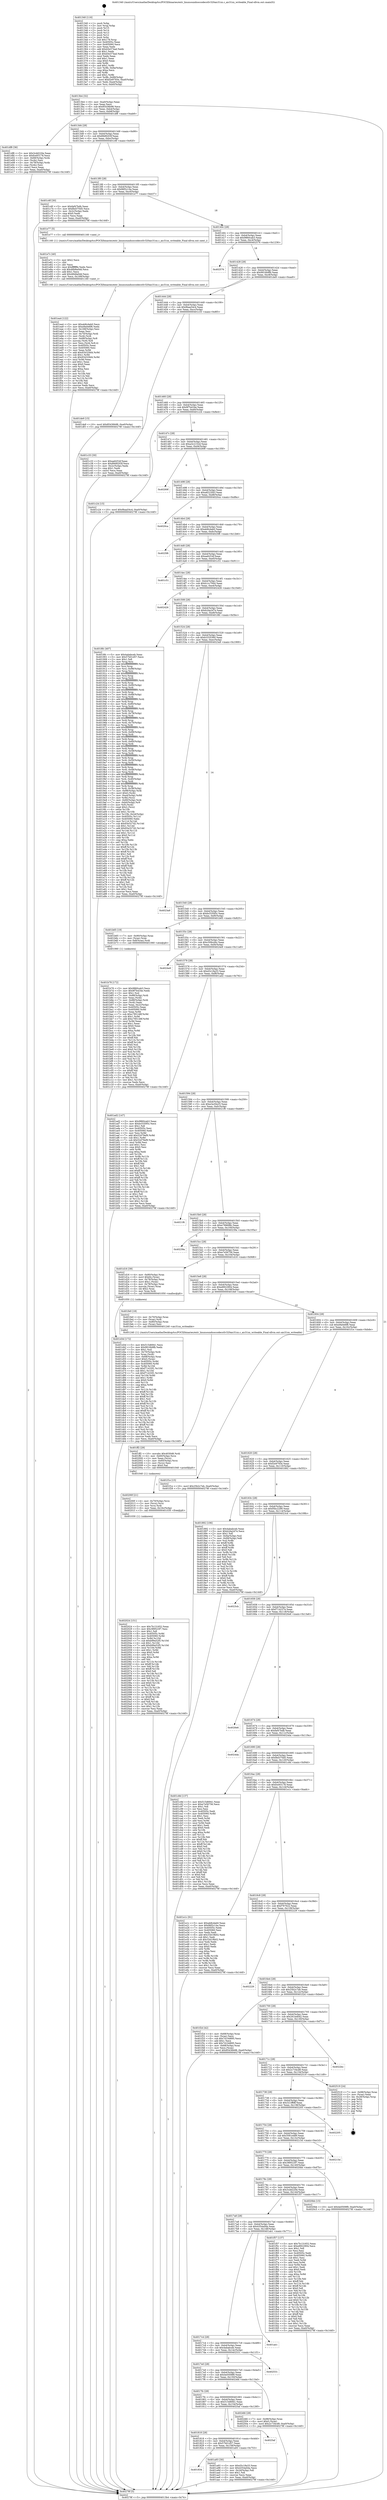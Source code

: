 digraph "0x401340" {
  label = "0x401340 (/mnt/c/Users/mathe/Desktop/tcc/POCII/binaries/extr_linuxsoundsoccodecstlv320aic31xx.c_aic31xx_writeable_Final-ollvm.out::main(0))"
  labelloc = "t"
  node[shape=record]

  Entry [label="",width=0.3,height=0.3,shape=circle,fillcolor=black,style=filled]
  "0x4013b4" [label="{
     0x4013b4 [32]\l
     | [instrs]\l
     &nbsp;&nbsp;0x4013b4 \<+6\>: mov -0xa0(%rbp),%eax\l
     &nbsp;&nbsp;0x4013ba \<+2\>: mov %eax,%ecx\l
     &nbsp;&nbsp;0x4013bc \<+6\>: sub $0x85436b98,%ecx\l
     &nbsp;&nbsp;0x4013c2 \<+6\>: mov %eax,-0xb4(%rbp)\l
     &nbsp;&nbsp;0x4013c8 \<+6\>: mov %ecx,-0xb8(%rbp)\l
     &nbsp;&nbsp;0x4013ce \<+6\>: je 0000000000401df8 \<main+0xab8\>\l
  }"]
  "0x401df8" [label="{
     0x401df8 [36]\l
     | [instrs]\l
     &nbsp;&nbsp;0x401df8 \<+5\>: mov $0x3cdd220e,%eax\l
     &nbsp;&nbsp;0x401dfd \<+5\>: mov $0xfce93178,%ecx\l
     &nbsp;&nbsp;0x401e02 \<+4\>: mov -0x68(%rbp),%rdx\l
     &nbsp;&nbsp;0x401e06 \<+2\>: mov (%rdx),%esi\l
     &nbsp;&nbsp;0x401e08 \<+4\>: mov -0x78(%rbp),%rdx\l
     &nbsp;&nbsp;0x401e0c \<+2\>: cmp (%rdx),%esi\l
     &nbsp;&nbsp;0x401e0e \<+3\>: cmovl %ecx,%eax\l
     &nbsp;&nbsp;0x401e11 \<+6\>: mov %eax,-0xa0(%rbp)\l
     &nbsp;&nbsp;0x401e17 \<+5\>: jmp 000000000040278f \<main+0x144f\>\l
  }"]
  "0x4013d4" [label="{
     0x4013d4 [28]\l
     | [instrs]\l
     &nbsp;&nbsp;0x4013d4 \<+5\>: jmp 00000000004013d9 \<main+0x99\>\l
     &nbsp;&nbsp;0x4013d9 \<+6\>: mov -0xb4(%rbp),%eax\l
     &nbsp;&nbsp;0x4013df \<+5\>: sub $0x89d9203f,%eax\l
     &nbsp;&nbsp;0x4013e4 \<+6\>: mov %eax,-0xbc(%rbp)\l
     &nbsp;&nbsp;0x4013ea \<+6\>: je 0000000000401c6f \<main+0x92f\>\l
  }"]
  Exit [label="",width=0.3,height=0.3,shape=circle,fillcolor=black,style=filled,peripheries=2]
  "0x401c6f" [label="{
     0x401c6f [30]\l
     | [instrs]\l
     &nbsp;&nbsp;0x401c6f \<+5\>: mov $0xfaf47bdb,%eax\l
     &nbsp;&nbsp;0x401c74 \<+5\>: mov $0xfbd370d5,%ecx\l
     &nbsp;&nbsp;0x401c79 \<+3\>: mov -0x2c(%rbp),%edx\l
     &nbsp;&nbsp;0x401c7c \<+3\>: cmp $0x0,%edx\l
     &nbsp;&nbsp;0x401c7f \<+3\>: cmove %ecx,%eax\l
     &nbsp;&nbsp;0x401c82 \<+6\>: mov %eax,-0xa0(%rbp)\l
     &nbsp;&nbsp;0x401c88 \<+5\>: jmp 000000000040278f \<main+0x144f\>\l
  }"]
  "0x4013f0" [label="{
     0x4013f0 [28]\l
     | [instrs]\l
     &nbsp;&nbsp;0x4013f0 \<+5\>: jmp 00000000004013f5 \<main+0xb5\>\l
     &nbsp;&nbsp;0x4013f5 \<+6\>: mov -0xb4(%rbp),%eax\l
     &nbsp;&nbsp;0x4013fb \<+5\>: sub $0x96f2c14a,%eax\l
     &nbsp;&nbsp;0x401400 \<+6\>: mov %eax,-0xc0(%rbp)\l
     &nbsp;&nbsp;0x401406 \<+6\>: je 0000000000401e77 \<main+0xb37\>\l
  }"]
  "0x402024" [label="{
     0x402024 [151]\l
     | [instrs]\l
     &nbsp;&nbsp;0x402024 \<+5\>: mov $0x7b131652,%eax\l
     &nbsp;&nbsp;0x402029 \<+5\>: mov $0x389523f7,%esi\l
     &nbsp;&nbsp;0x40202e \<+2\>: mov $0x1,%dl\l
     &nbsp;&nbsp;0x402030 \<+8\>: mov 0x40505c,%r8d\l
     &nbsp;&nbsp;0x402038 \<+8\>: mov 0x405060,%r9d\l
     &nbsp;&nbsp;0x402040 \<+3\>: mov %r8d,%r10d\l
     &nbsp;&nbsp;0x402043 \<+7\>: sub $0xb99a52f5,%r10d\l
     &nbsp;&nbsp;0x40204a \<+4\>: sub $0x1,%r10d\l
     &nbsp;&nbsp;0x40204e \<+7\>: add $0xb99a52f5,%r10d\l
     &nbsp;&nbsp;0x402055 \<+4\>: imul %r10d,%r8d\l
     &nbsp;&nbsp;0x402059 \<+4\>: and $0x1,%r8d\l
     &nbsp;&nbsp;0x40205d \<+4\>: cmp $0x0,%r8d\l
     &nbsp;&nbsp;0x402061 \<+4\>: sete %r11b\l
     &nbsp;&nbsp;0x402065 \<+4\>: cmp $0xa,%r9d\l
     &nbsp;&nbsp;0x402069 \<+3\>: setl %bl\l
     &nbsp;&nbsp;0x40206c \<+3\>: mov %r11b,%r14b\l
     &nbsp;&nbsp;0x40206f \<+4\>: xor $0xff,%r14b\l
     &nbsp;&nbsp;0x402073 \<+3\>: mov %bl,%r15b\l
     &nbsp;&nbsp;0x402076 \<+4\>: xor $0xff,%r15b\l
     &nbsp;&nbsp;0x40207a \<+3\>: xor $0x0,%dl\l
     &nbsp;&nbsp;0x40207d \<+3\>: mov %r14b,%r12b\l
     &nbsp;&nbsp;0x402080 \<+4\>: and $0x0,%r12b\l
     &nbsp;&nbsp;0x402084 \<+3\>: and %dl,%r11b\l
     &nbsp;&nbsp;0x402087 \<+3\>: mov %r15b,%r13b\l
     &nbsp;&nbsp;0x40208a \<+4\>: and $0x0,%r13b\l
     &nbsp;&nbsp;0x40208e \<+2\>: and %dl,%bl\l
     &nbsp;&nbsp;0x402090 \<+3\>: or %r11b,%r12b\l
     &nbsp;&nbsp;0x402093 \<+3\>: or %bl,%r13b\l
     &nbsp;&nbsp;0x402096 \<+3\>: xor %r13b,%r12b\l
     &nbsp;&nbsp;0x402099 \<+3\>: or %r15b,%r14b\l
     &nbsp;&nbsp;0x40209c \<+4\>: xor $0xff,%r14b\l
     &nbsp;&nbsp;0x4020a0 \<+3\>: or $0x0,%dl\l
     &nbsp;&nbsp;0x4020a3 \<+3\>: and %dl,%r14b\l
     &nbsp;&nbsp;0x4020a6 \<+3\>: or %r14b,%r12b\l
     &nbsp;&nbsp;0x4020a9 \<+4\>: test $0x1,%r12b\l
     &nbsp;&nbsp;0x4020ad \<+3\>: cmovne %esi,%eax\l
     &nbsp;&nbsp;0x4020b0 \<+6\>: mov %eax,-0xa0(%rbp)\l
     &nbsp;&nbsp;0x4020b6 \<+5\>: jmp 000000000040278f \<main+0x144f\>\l
  }"]
  "0x401e77" [label="{
     0x401e77 [5]\l
     | [instrs]\l
     &nbsp;&nbsp;0x401e77 \<+5\>: call 0000000000401160 \<next_i\>\l
     | [calls]\l
     &nbsp;&nbsp;0x401160 \{1\} (/mnt/c/Users/mathe/Desktop/tcc/POCII/binaries/extr_linuxsoundsoccodecstlv320aic31xx.c_aic31xx_writeable_Final-ollvm.out::next_i)\l
  }"]
  "0x40140c" [label="{
     0x40140c [28]\l
     | [instrs]\l
     &nbsp;&nbsp;0x40140c \<+5\>: jmp 0000000000401411 \<main+0xd1\>\l
     &nbsp;&nbsp;0x401411 \<+6\>: mov -0xb4(%rbp),%eax\l
     &nbsp;&nbsp;0x401417 \<+5\>: sub $0x9860cab3,%eax\l
     &nbsp;&nbsp;0x40141c \<+6\>: mov %eax,-0xc4(%rbp)\l
     &nbsp;&nbsp;0x401422 \<+6\>: je 0000000000402576 \<main+0x1236\>\l
  }"]
  "0x40200f" [label="{
     0x40200f [21]\l
     | [instrs]\l
     &nbsp;&nbsp;0x40200f \<+4\>: mov -0x70(%rbp),%rcx\l
     &nbsp;&nbsp;0x402013 \<+3\>: mov (%rcx),%rcx\l
     &nbsp;&nbsp;0x402016 \<+3\>: mov %rcx,%rdi\l
     &nbsp;&nbsp;0x402019 \<+6\>: mov %eax,-0x16c(%rbp)\l
     &nbsp;&nbsp;0x40201f \<+5\>: call 0000000000401030 \<free@plt\>\l
     | [calls]\l
     &nbsp;&nbsp;0x401030 \{1\} (unknown)\l
  }"]
  "0x402576" [label="{
     0x402576\l
  }", style=dashed]
  "0x401428" [label="{
     0x401428 [28]\l
     | [instrs]\l
     &nbsp;&nbsp;0x401428 \<+5\>: jmp 000000000040142d \<main+0xed\>\l
     &nbsp;&nbsp;0x40142d \<+6\>: mov -0xb4(%rbp),%eax\l
     &nbsp;&nbsp;0x401433 \<+5\>: sub $0x9916b9fb,%eax\l
     &nbsp;&nbsp;0x401438 \<+6\>: mov %eax,-0xc8(%rbp)\l
     &nbsp;&nbsp;0x40143e \<+6\>: je 0000000000401de9 \<main+0xaa9\>\l
  }"]
  "0x401ff2" [label="{
     0x401ff2 [29]\l
     | [instrs]\l
     &nbsp;&nbsp;0x401ff2 \<+10\>: movabs $0x4030d6,%rdi\l
     &nbsp;&nbsp;0x401ffc \<+4\>: mov -0x60(%rbp),%rcx\l
     &nbsp;&nbsp;0x402000 \<+2\>: mov %eax,(%rcx)\l
     &nbsp;&nbsp;0x402002 \<+4\>: mov -0x60(%rbp),%rcx\l
     &nbsp;&nbsp;0x402006 \<+2\>: mov (%rcx),%esi\l
     &nbsp;&nbsp;0x402008 \<+2\>: mov $0x0,%al\l
     &nbsp;&nbsp;0x40200a \<+5\>: call 0000000000401040 \<printf@plt\>\l
     | [calls]\l
     &nbsp;&nbsp;0x401040 \{1\} (unknown)\l
  }"]
  "0x401de9" [label="{
     0x401de9 [15]\l
     | [instrs]\l
     &nbsp;&nbsp;0x401de9 \<+10\>: movl $0x85436b98,-0xa0(%rbp)\l
     &nbsp;&nbsp;0x401df3 \<+5\>: jmp 000000000040278f \<main+0x144f\>\l
  }"]
  "0x401444" [label="{
     0x401444 [28]\l
     | [instrs]\l
     &nbsp;&nbsp;0x401444 \<+5\>: jmp 0000000000401449 \<main+0x109\>\l
     &nbsp;&nbsp;0x401449 \<+6\>: mov -0xb4(%rbp),%eax\l
     &nbsp;&nbsp;0x40144f \<+5\>: sub $0x9baa54c4,%eax\l
     &nbsp;&nbsp;0x401454 \<+6\>: mov %eax,-0xcc(%rbp)\l
     &nbsp;&nbsp;0x40145a \<+6\>: je 0000000000401c33 \<main+0x8f3\>\l
  }"]
  "0x401ea4" [label="{
     0x401ea4 [122]\l
     | [instrs]\l
     &nbsp;&nbsp;0x401ea4 \<+5\>: mov $0xab8cdab0,%ecx\l
     &nbsp;&nbsp;0x401ea9 \<+5\>: mov $0xe9a0e6f6,%edx\l
     &nbsp;&nbsp;0x401eae \<+6\>: mov -0x168(%rbp),%esi\l
     &nbsp;&nbsp;0x401eb4 \<+3\>: imul %eax,%esi\l
     &nbsp;&nbsp;0x401eb7 \<+4\>: mov -0x70(%rbp),%rdi\l
     &nbsp;&nbsp;0x401ebb \<+3\>: mov (%rdi),%rdi\l
     &nbsp;&nbsp;0x401ebe \<+4\>: mov -0x68(%rbp),%r8\l
     &nbsp;&nbsp;0x401ec2 \<+3\>: movslq (%r8),%r8\l
     &nbsp;&nbsp;0x401ec5 \<+4\>: mov %esi,(%rdi,%r8,4)\l
     &nbsp;&nbsp;0x401ec9 \<+7\>: mov 0x40505c,%eax\l
     &nbsp;&nbsp;0x401ed0 \<+7\>: mov 0x405060,%esi\l
     &nbsp;&nbsp;0x401ed7 \<+3\>: mov %eax,%r9d\l
     &nbsp;&nbsp;0x401eda \<+7\>: add $0x934329d4,%r9d\l
     &nbsp;&nbsp;0x401ee1 \<+4\>: sub $0x1,%r9d\l
     &nbsp;&nbsp;0x401ee5 \<+7\>: sub $0x934329d4,%r9d\l
     &nbsp;&nbsp;0x401eec \<+4\>: imul %r9d,%eax\l
     &nbsp;&nbsp;0x401ef0 \<+3\>: and $0x1,%eax\l
     &nbsp;&nbsp;0x401ef3 \<+3\>: cmp $0x0,%eax\l
     &nbsp;&nbsp;0x401ef6 \<+4\>: sete %r10b\l
     &nbsp;&nbsp;0x401efa \<+3\>: cmp $0xa,%esi\l
     &nbsp;&nbsp;0x401efd \<+4\>: setl %r11b\l
     &nbsp;&nbsp;0x401f01 \<+3\>: mov %r10b,%bl\l
     &nbsp;&nbsp;0x401f04 \<+3\>: and %r11b,%bl\l
     &nbsp;&nbsp;0x401f07 \<+3\>: xor %r11b,%r10b\l
     &nbsp;&nbsp;0x401f0a \<+3\>: or %r10b,%bl\l
     &nbsp;&nbsp;0x401f0d \<+3\>: test $0x1,%bl\l
     &nbsp;&nbsp;0x401f10 \<+3\>: cmovne %edx,%ecx\l
     &nbsp;&nbsp;0x401f13 \<+6\>: mov %ecx,-0xa0(%rbp)\l
     &nbsp;&nbsp;0x401f19 \<+5\>: jmp 000000000040278f \<main+0x144f\>\l
  }"]
  "0x401c33" [label="{
     0x401c33 [30]\l
     | [instrs]\l
     &nbsp;&nbsp;0x401c33 \<+5\>: mov $0xaefcf1bf,%eax\l
     &nbsp;&nbsp;0x401c38 \<+5\>: mov $0x89d9203f,%ecx\l
     &nbsp;&nbsp;0x401c3d \<+3\>: mov -0x2c(%rbp),%edx\l
     &nbsp;&nbsp;0x401c40 \<+3\>: cmp $0x1,%edx\l
     &nbsp;&nbsp;0x401c43 \<+3\>: cmovl %ecx,%eax\l
     &nbsp;&nbsp;0x401c46 \<+6\>: mov %eax,-0xa0(%rbp)\l
     &nbsp;&nbsp;0x401c4c \<+5\>: jmp 000000000040278f \<main+0x144f\>\l
  }"]
  "0x401460" [label="{
     0x401460 [28]\l
     | [instrs]\l
     &nbsp;&nbsp;0x401460 \<+5\>: jmp 0000000000401465 \<main+0x125\>\l
     &nbsp;&nbsp;0x401465 \<+6\>: mov -0xb4(%rbp),%eax\l
     &nbsp;&nbsp;0x40146b \<+5\>: sub $0x9f7b434e,%eax\l
     &nbsp;&nbsp;0x401470 \<+6\>: mov %eax,-0xd0(%rbp)\l
     &nbsp;&nbsp;0x401476 \<+6\>: je 0000000000401c24 \<main+0x8e4\>\l
  }"]
  "0x401e7c" [label="{
     0x401e7c [40]\l
     | [instrs]\l
     &nbsp;&nbsp;0x401e7c \<+5\>: mov $0x2,%ecx\l
     &nbsp;&nbsp;0x401e81 \<+1\>: cltd\l
     &nbsp;&nbsp;0x401e82 \<+2\>: idiv %ecx\l
     &nbsp;&nbsp;0x401e84 \<+6\>: imul $0xfffffffe,%edx,%ecx\l
     &nbsp;&nbsp;0x401e8a \<+6\>: sub $0x46b8a0dd,%ecx\l
     &nbsp;&nbsp;0x401e90 \<+3\>: add $0x1,%ecx\l
     &nbsp;&nbsp;0x401e93 \<+6\>: add $0x46b8a0dd,%ecx\l
     &nbsp;&nbsp;0x401e99 \<+6\>: mov %ecx,-0x168(%rbp)\l
     &nbsp;&nbsp;0x401e9f \<+5\>: call 0000000000401160 \<next_i\>\l
     | [calls]\l
     &nbsp;&nbsp;0x401160 \{1\} (/mnt/c/Users/mathe/Desktop/tcc/POCII/binaries/extr_linuxsoundsoccodecstlv320aic31xx.c_aic31xx_writeable_Final-ollvm.out::next_i)\l
  }"]
  "0x401c24" [label="{
     0x401c24 [15]\l
     | [instrs]\l
     &nbsp;&nbsp;0x401c24 \<+10\>: movl $0x9baa54c4,-0xa0(%rbp)\l
     &nbsp;&nbsp;0x401c2e \<+5\>: jmp 000000000040278f \<main+0x144f\>\l
  }"]
  "0x40147c" [label="{
     0x40147c [28]\l
     | [instrs]\l
     &nbsp;&nbsp;0x40147c \<+5\>: jmp 0000000000401481 \<main+0x141\>\l
     &nbsp;&nbsp;0x401481 \<+6\>: mov -0xb4(%rbp),%eax\l
     &nbsp;&nbsp;0x401487 \<+5\>: sub $0xa3c2152d,%eax\l
     &nbsp;&nbsp;0x40148c \<+6\>: mov %eax,-0xd4(%rbp)\l
     &nbsp;&nbsp;0x401492 \<+6\>: je 000000000040269f \<main+0x135f\>\l
  }"]
  "0x401d3d" [label="{
     0x401d3d [172]\l
     | [instrs]\l
     &nbsp;&nbsp;0x401d3d \<+5\>: mov $0x515d6941,%ecx\l
     &nbsp;&nbsp;0x401d42 \<+5\>: mov $0x9916b9fb,%edx\l
     &nbsp;&nbsp;0x401d47 \<+3\>: mov $0x1,%sil\l
     &nbsp;&nbsp;0x401d4a \<+4\>: mov -0x70(%rbp),%rdi\l
     &nbsp;&nbsp;0x401d4e \<+3\>: mov %rax,(%rdi)\l
     &nbsp;&nbsp;0x401d51 \<+4\>: mov -0x68(%rbp),%rax\l
     &nbsp;&nbsp;0x401d55 \<+6\>: movl $0x0,(%rax)\l
     &nbsp;&nbsp;0x401d5b \<+8\>: mov 0x40505c,%r8d\l
     &nbsp;&nbsp;0x401d63 \<+8\>: mov 0x405060,%r9d\l
     &nbsp;&nbsp;0x401d6b \<+3\>: mov %r8d,%r10d\l
     &nbsp;&nbsp;0x401d6e \<+7\>: add $0xf71433f1,%r10d\l
     &nbsp;&nbsp;0x401d75 \<+4\>: sub $0x1,%r10d\l
     &nbsp;&nbsp;0x401d79 \<+7\>: sub $0xf71433f1,%r10d\l
     &nbsp;&nbsp;0x401d80 \<+4\>: imul %r10d,%r8d\l
     &nbsp;&nbsp;0x401d84 \<+4\>: and $0x1,%r8d\l
     &nbsp;&nbsp;0x401d88 \<+4\>: cmp $0x0,%r8d\l
     &nbsp;&nbsp;0x401d8c \<+4\>: sete %r11b\l
     &nbsp;&nbsp;0x401d90 \<+4\>: cmp $0xa,%r9d\l
     &nbsp;&nbsp;0x401d94 \<+3\>: setl %bl\l
     &nbsp;&nbsp;0x401d97 \<+3\>: mov %r11b,%r14b\l
     &nbsp;&nbsp;0x401d9a \<+4\>: xor $0xff,%r14b\l
     &nbsp;&nbsp;0x401d9e \<+3\>: mov %bl,%r15b\l
     &nbsp;&nbsp;0x401da1 \<+4\>: xor $0xff,%r15b\l
     &nbsp;&nbsp;0x401da5 \<+4\>: xor $0x1,%sil\l
     &nbsp;&nbsp;0x401da9 \<+3\>: mov %r14b,%r12b\l
     &nbsp;&nbsp;0x401dac \<+4\>: and $0xff,%r12b\l
     &nbsp;&nbsp;0x401db0 \<+3\>: and %sil,%r11b\l
     &nbsp;&nbsp;0x401db3 \<+3\>: mov %r15b,%r13b\l
     &nbsp;&nbsp;0x401db6 \<+4\>: and $0xff,%r13b\l
     &nbsp;&nbsp;0x401dba \<+3\>: and %sil,%bl\l
     &nbsp;&nbsp;0x401dbd \<+3\>: or %r11b,%r12b\l
     &nbsp;&nbsp;0x401dc0 \<+3\>: or %bl,%r13b\l
     &nbsp;&nbsp;0x401dc3 \<+3\>: xor %r13b,%r12b\l
     &nbsp;&nbsp;0x401dc6 \<+3\>: or %r15b,%r14b\l
     &nbsp;&nbsp;0x401dc9 \<+4\>: xor $0xff,%r14b\l
     &nbsp;&nbsp;0x401dcd \<+4\>: or $0x1,%sil\l
     &nbsp;&nbsp;0x401dd1 \<+3\>: and %sil,%r14b\l
     &nbsp;&nbsp;0x401dd4 \<+3\>: or %r14b,%r12b\l
     &nbsp;&nbsp;0x401dd7 \<+4\>: test $0x1,%r12b\l
     &nbsp;&nbsp;0x401ddb \<+3\>: cmovne %edx,%ecx\l
     &nbsp;&nbsp;0x401dde \<+6\>: mov %ecx,-0xa0(%rbp)\l
     &nbsp;&nbsp;0x401de4 \<+5\>: jmp 000000000040278f \<main+0x144f\>\l
  }"]
  "0x40269f" [label="{
     0x40269f\l
  }", style=dashed]
  "0x401498" [label="{
     0x401498 [28]\l
     | [instrs]\l
     &nbsp;&nbsp;0x401498 \<+5\>: jmp 000000000040149d \<main+0x15d\>\l
     &nbsp;&nbsp;0x40149d \<+6\>: mov -0xb4(%rbp),%eax\l
     &nbsp;&nbsp;0x4014a3 \<+5\>: sub $0xa8222f43,%eax\l
     &nbsp;&nbsp;0x4014a8 \<+6\>: mov %eax,-0xd8(%rbp)\l
     &nbsp;&nbsp;0x4014ae \<+6\>: je 00000000004020ca \<main+0xd8a\>\l
  }"]
  "0x401b78" [label="{
     0x401b78 [172]\l
     | [instrs]\l
     &nbsp;&nbsp;0x401b78 \<+5\>: mov $0x9860cab3,%ecx\l
     &nbsp;&nbsp;0x401b7d \<+5\>: mov $0x9f7b434e,%edx\l
     &nbsp;&nbsp;0x401b82 \<+3\>: mov $0x1,%sil\l
     &nbsp;&nbsp;0x401b85 \<+7\>: mov -0x88(%rbp),%rdi\l
     &nbsp;&nbsp;0x401b8c \<+2\>: mov %eax,(%rdi)\l
     &nbsp;&nbsp;0x401b8e \<+7\>: mov -0x88(%rbp),%rdi\l
     &nbsp;&nbsp;0x401b95 \<+2\>: mov (%rdi),%eax\l
     &nbsp;&nbsp;0x401b97 \<+3\>: mov %eax,-0x2c(%rbp)\l
     &nbsp;&nbsp;0x401b9a \<+7\>: mov 0x40505c,%eax\l
     &nbsp;&nbsp;0x401ba1 \<+8\>: mov 0x405060,%r8d\l
     &nbsp;&nbsp;0x401ba9 \<+3\>: mov %eax,%r9d\l
     &nbsp;&nbsp;0x401bac \<+7\>: sub $0xc785148f,%r9d\l
     &nbsp;&nbsp;0x401bb3 \<+4\>: sub $0x1,%r9d\l
     &nbsp;&nbsp;0x401bb7 \<+7\>: add $0xc785148f,%r9d\l
     &nbsp;&nbsp;0x401bbe \<+4\>: imul %r9d,%eax\l
     &nbsp;&nbsp;0x401bc2 \<+3\>: and $0x1,%eax\l
     &nbsp;&nbsp;0x401bc5 \<+3\>: cmp $0x0,%eax\l
     &nbsp;&nbsp;0x401bc8 \<+4\>: sete %r10b\l
     &nbsp;&nbsp;0x401bcc \<+4\>: cmp $0xa,%r8d\l
     &nbsp;&nbsp;0x401bd0 \<+4\>: setl %r11b\l
     &nbsp;&nbsp;0x401bd4 \<+3\>: mov %r10b,%bl\l
     &nbsp;&nbsp;0x401bd7 \<+3\>: xor $0xff,%bl\l
     &nbsp;&nbsp;0x401bda \<+3\>: mov %r11b,%r14b\l
     &nbsp;&nbsp;0x401bdd \<+4\>: xor $0xff,%r14b\l
     &nbsp;&nbsp;0x401be1 \<+4\>: xor $0x0,%sil\l
     &nbsp;&nbsp;0x401be5 \<+3\>: mov %bl,%r15b\l
     &nbsp;&nbsp;0x401be8 \<+4\>: and $0x0,%r15b\l
     &nbsp;&nbsp;0x401bec \<+3\>: and %sil,%r10b\l
     &nbsp;&nbsp;0x401bef \<+3\>: mov %r14b,%r12b\l
     &nbsp;&nbsp;0x401bf2 \<+4\>: and $0x0,%r12b\l
     &nbsp;&nbsp;0x401bf6 \<+3\>: and %sil,%r11b\l
     &nbsp;&nbsp;0x401bf9 \<+3\>: or %r10b,%r15b\l
     &nbsp;&nbsp;0x401bfc \<+3\>: or %r11b,%r12b\l
     &nbsp;&nbsp;0x401bff \<+3\>: xor %r12b,%r15b\l
     &nbsp;&nbsp;0x401c02 \<+3\>: or %r14b,%bl\l
     &nbsp;&nbsp;0x401c05 \<+3\>: xor $0xff,%bl\l
     &nbsp;&nbsp;0x401c08 \<+4\>: or $0x0,%sil\l
     &nbsp;&nbsp;0x401c0c \<+3\>: and %sil,%bl\l
     &nbsp;&nbsp;0x401c0f \<+3\>: or %bl,%r15b\l
     &nbsp;&nbsp;0x401c12 \<+4\>: test $0x1,%r15b\l
     &nbsp;&nbsp;0x401c16 \<+3\>: cmovne %edx,%ecx\l
     &nbsp;&nbsp;0x401c19 \<+6\>: mov %ecx,-0xa0(%rbp)\l
     &nbsp;&nbsp;0x401c1f \<+5\>: jmp 000000000040278f \<main+0x144f\>\l
  }"]
  "0x4020ca" [label="{
     0x4020ca\l
  }", style=dashed]
  "0x4014b4" [label="{
     0x4014b4 [28]\l
     | [instrs]\l
     &nbsp;&nbsp;0x4014b4 \<+5\>: jmp 00000000004014b9 \<main+0x179\>\l
     &nbsp;&nbsp;0x4014b9 \<+6\>: mov -0xb4(%rbp),%eax\l
     &nbsp;&nbsp;0x4014bf \<+5\>: sub $0xab8cdab0,%eax\l
     &nbsp;&nbsp;0x4014c4 \<+6\>: mov %eax,-0xdc(%rbp)\l
     &nbsp;&nbsp;0x4014ca \<+6\>: je 00000000004025f6 \<main+0x12b6\>\l
  }"]
  "0x401834" [label="{
     0x401834\l
  }", style=dashed]
  "0x4025f6" [label="{
     0x4025f6\l
  }", style=dashed]
  "0x4014d0" [label="{
     0x4014d0 [28]\l
     | [instrs]\l
     &nbsp;&nbsp;0x4014d0 \<+5\>: jmp 00000000004014d5 \<main+0x195\>\l
     &nbsp;&nbsp;0x4014d5 \<+6\>: mov -0xb4(%rbp),%eax\l
     &nbsp;&nbsp;0x4014db \<+5\>: sub $0xaefcf1bf,%eax\l
     &nbsp;&nbsp;0x4014e0 \<+6\>: mov %eax,-0xe0(%rbp)\l
     &nbsp;&nbsp;0x4014e6 \<+6\>: je 0000000000401c51 \<main+0x911\>\l
  }"]
  "0x401a93" [label="{
     0x401a93 [30]\l
     | [instrs]\l
     &nbsp;&nbsp;0x401a93 \<+5\>: mov $0xd3c18a33,%eax\l
     &nbsp;&nbsp;0x401a98 \<+5\>: mov $0x4354a0da,%ecx\l
     &nbsp;&nbsp;0x401a9d \<+3\>: mov -0x2d(%rbp),%dl\l
     &nbsp;&nbsp;0x401aa0 \<+3\>: test $0x1,%dl\l
     &nbsp;&nbsp;0x401aa3 \<+3\>: cmovne %ecx,%eax\l
     &nbsp;&nbsp;0x401aa6 \<+6\>: mov %eax,-0xa0(%rbp)\l
     &nbsp;&nbsp;0x401aac \<+5\>: jmp 000000000040278f \<main+0x144f\>\l
  }"]
  "0x401c51" [label="{
     0x401c51\l
  }", style=dashed]
  "0x4014ec" [label="{
     0x4014ec [28]\l
     | [instrs]\l
     &nbsp;&nbsp;0x4014ec \<+5\>: jmp 00000000004014f1 \<main+0x1b1\>\l
     &nbsp;&nbsp;0x4014f1 \<+6\>: mov -0xb4(%rbp),%eax\l
     &nbsp;&nbsp;0x4014f7 \<+5\>: sub $0xb1cc7944,%eax\l
     &nbsp;&nbsp;0x4014fc \<+6\>: mov %eax,-0xe4(%rbp)\l
     &nbsp;&nbsp;0x401502 \<+6\>: je 0000000000402426 \<main+0x10e6\>\l
  }"]
  "0x401818" [label="{
     0x401818 [28]\l
     | [instrs]\l
     &nbsp;&nbsp;0x401818 \<+5\>: jmp 000000000040181d \<main+0x4dd\>\l
     &nbsp;&nbsp;0x40181d \<+6\>: mov -0xb4(%rbp),%eax\l
     &nbsp;&nbsp;0x401823 \<+5\>: sub $0x57b01d57,%eax\l
     &nbsp;&nbsp;0x401828 \<+6\>: mov %eax,-0x158(%rbp)\l
     &nbsp;&nbsp;0x40182e \<+6\>: je 0000000000401a93 \<main+0x753\>\l
  }"]
  "0x402426" [label="{
     0x402426\l
  }", style=dashed]
  "0x401508" [label="{
     0x401508 [28]\l
     | [instrs]\l
     &nbsp;&nbsp;0x401508 \<+5\>: jmp 000000000040150d \<main+0x1cd\>\l
     &nbsp;&nbsp;0x40150d \<+6\>: mov -0xb4(%rbp),%eax\l
     &nbsp;&nbsp;0x401513 \<+5\>: sub $0xb2da2d7e,%eax\l
     &nbsp;&nbsp;0x401518 \<+6\>: mov %eax,-0xe8(%rbp)\l
     &nbsp;&nbsp;0x40151e \<+6\>: je 00000000004018fc \<main+0x5bc\>\l
  }"]
  "0x4025af" [label="{
     0x4025af\l
  }", style=dashed]
  "0x4018fc" [label="{
     0x4018fc [407]\l
     | [instrs]\l
     &nbsp;&nbsp;0x4018fc \<+5\>: mov $0x4ababceb,%eax\l
     &nbsp;&nbsp;0x401901 \<+5\>: mov $0x57b01d57,%ecx\l
     &nbsp;&nbsp;0x401906 \<+2\>: mov $0x1,%dl\l
     &nbsp;&nbsp;0x401908 \<+3\>: mov %rsp,%rsi\l
     &nbsp;&nbsp;0x40190b \<+4\>: add $0xfffffffffffffff0,%rsi\l
     &nbsp;&nbsp;0x40190f \<+3\>: mov %rsi,%rsp\l
     &nbsp;&nbsp;0x401912 \<+7\>: mov %rsi,-0x98(%rbp)\l
     &nbsp;&nbsp;0x401919 \<+3\>: mov %rsp,%rsi\l
     &nbsp;&nbsp;0x40191c \<+4\>: add $0xfffffffffffffff0,%rsi\l
     &nbsp;&nbsp;0x401920 \<+3\>: mov %rsi,%rsp\l
     &nbsp;&nbsp;0x401923 \<+3\>: mov %rsp,%rdi\l
     &nbsp;&nbsp;0x401926 \<+4\>: add $0xfffffffffffffff0,%rdi\l
     &nbsp;&nbsp;0x40192a \<+3\>: mov %rdi,%rsp\l
     &nbsp;&nbsp;0x40192d \<+7\>: mov %rdi,-0x90(%rbp)\l
     &nbsp;&nbsp;0x401934 \<+3\>: mov %rsp,%rdi\l
     &nbsp;&nbsp;0x401937 \<+4\>: add $0xfffffffffffffff0,%rdi\l
     &nbsp;&nbsp;0x40193b \<+3\>: mov %rdi,%rsp\l
     &nbsp;&nbsp;0x40193e \<+7\>: mov %rdi,-0x88(%rbp)\l
     &nbsp;&nbsp;0x401945 \<+3\>: mov %rsp,%rdi\l
     &nbsp;&nbsp;0x401948 \<+4\>: add $0xfffffffffffffff0,%rdi\l
     &nbsp;&nbsp;0x40194c \<+3\>: mov %rdi,%rsp\l
     &nbsp;&nbsp;0x40194f \<+4\>: mov %rdi,-0x80(%rbp)\l
     &nbsp;&nbsp;0x401953 \<+3\>: mov %rsp,%rdi\l
     &nbsp;&nbsp;0x401956 \<+4\>: add $0xfffffffffffffff0,%rdi\l
     &nbsp;&nbsp;0x40195a \<+3\>: mov %rdi,%rsp\l
     &nbsp;&nbsp;0x40195d \<+4\>: mov %rdi,-0x78(%rbp)\l
     &nbsp;&nbsp;0x401961 \<+3\>: mov %rsp,%rdi\l
     &nbsp;&nbsp;0x401964 \<+4\>: add $0xfffffffffffffff0,%rdi\l
     &nbsp;&nbsp;0x401968 \<+3\>: mov %rdi,%rsp\l
     &nbsp;&nbsp;0x40196b \<+4\>: mov %rdi,-0x70(%rbp)\l
     &nbsp;&nbsp;0x40196f \<+3\>: mov %rsp,%rdi\l
     &nbsp;&nbsp;0x401972 \<+4\>: add $0xfffffffffffffff0,%rdi\l
     &nbsp;&nbsp;0x401976 \<+3\>: mov %rdi,%rsp\l
     &nbsp;&nbsp;0x401979 \<+4\>: mov %rdi,-0x68(%rbp)\l
     &nbsp;&nbsp;0x40197d \<+3\>: mov %rsp,%rdi\l
     &nbsp;&nbsp;0x401980 \<+4\>: add $0xfffffffffffffff0,%rdi\l
     &nbsp;&nbsp;0x401984 \<+3\>: mov %rdi,%rsp\l
     &nbsp;&nbsp;0x401987 \<+4\>: mov %rdi,-0x60(%rbp)\l
     &nbsp;&nbsp;0x40198b \<+3\>: mov %rsp,%rdi\l
     &nbsp;&nbsp;0x40198e \<+4\>: add $0xfffffffffffffff0,%rdi\l
     &nbsp;&nbsp;0x401992 \<+3\>: mov %rdi,%rsp\l
     &nbsp;&nbsp;0x401995 \<+4\>: mov %rdi,-0x58(%rbp)\l
     &nbsp;&nbsp;0x401999 \<+3\>: mov %rsp,%rdi\l
     &nbsp;&nbsp;0x40199c \<+4\>: add $0xfffffffffffffff0,%rdi\l
     &nbsp;&nbsp;0x4019a0 \<+3\>: mov %rdi,%rsp\l
     &nbsp;&nbsp;0x4019a3 \<+4\>: mov %rdi,-0x50(%rbp)\l
     &nbsp;&nbsp;0x4019a7 \<+3\>: mov %rsp,%rdi\l
     &nbsp;&nbsp;0x4019aa \<+4\>: add $0xfffffffffffffff0,%rdi\l
     &nbsp;&nbsp;0x4019ae \<+3\>: mov %rdi,%rsp\l
     &nbsp;&nbsp;0x4019b1 \<+4\>: mov %rdi,-0x48(%rbp)\l
     &nbsp;&nbsp;0x4019b5 \<+3\>: mov %rsp,%rdi\l
     &nbsp;&nbsp;0x4019b8 \<+4\>: add $0xfffffffffffffff0,%rdi\l
     &nbsp;&nbsp;0x4019bc \<+3\>: mov %rdi,%rsp\l
     &nbsp;&nbsp;0x4019bf \<+4\>: mov %rdi,-0x40(%rbp)\l
     &nbsp;&nbsp;0x4019c3 \<+3\>: mov %rsp,%rdi\l
     &nbsp;&nbsp;0x4019c6 \<+4\>: add $0xfffffffffffffff0,%rdi\l
     &nbsp;&nbsp;0x4019ca \<+3\>: mov %rdi,%rsp\l
     &nbsp;&nbsp;0x4019cd \<+4\>: mov %rdi,-0x38(%rbp)\l
     &nbsp;&nbsp;0x4019d1 \<+7\>: mov -0x98(%rbp),%rdi\l
     &nbsp;&nbsp;0x4019d8 \<+6\>: movl $0x0,(%rdi)\l
     &nbsp;&nbsp;0x4019de \<+7\>: mov -0xa4(%rbp),%r8d\l
     &nbsp;&nbsp;0x4019e5 \<+3\>: mov %r8d,(%rsi)\l
     &nbsp;&nbsp;0x4019e8 \<+7\>: mov -0x90(%rbp),%rdi\l
     &nbsp;&nbsp;0x4019ef \<+7\>: mov -0xb0(%rbp),%r9\l
     &nbsp;&nbsp;0x4019f6 \<+3\>: mov %r9,(%rdi)\l
     &nbsp;&nbsp;0x4019f9 \<+3\>: cmpl $0x2,(%rsi)\l
     &nbsp;&nbsp;0x4019fc \<+4\>: setne %r10b\l
     &nbsp;&nbsp;0x401a00 \<+4\>: and $0x1,%r10b\l
     &nbsp;&nbsp;0x401a04 \<+4\>: mov %r10b,-0x2d(%rbp)\l
     &nbsp;&nbsp;0x401a08 \<+8\>: mov 0x40505c,%r11d\l
     &nbsp;&nbsp;0x401a10 \<+7\>: mov 0x405060,%ebx\l
     &nbsp;&nbsp;0x401a17 \<+3\>: mov %r11d,%r14d\l
     &nbsp;&nbsp;0x401a1a \<+7\>: sub $0x93e327d2,%r14d\l
     &nbsp;&nbsp;0x401a21 \<+4\>: sub $0x1,%r14d\l
     &nbsp;&nbsp;0x401a25 \<+7\>: add $0x93e327d2,%r14d\l
     &nbsp;&nbsp;0x401a2c \<+4\>: imul %r14d,%r11d\l
     &nbsp;&nbsp;0x401a30 \<+4\>: and $0x1,%r11d\l
     &nbsp;&nbsp;0x401a34 \<+4\>: cmp $0x0,%r11d\l
     &nbsp;&nbsp;0x401a38 \<+4\>: sete %r10b\l
     &nbsp;&nbsp;0x401a3c \<+3\>: cmp $0xa,%ebx\l
     &nbsp;&nbsp;0x401a3f \<+4\>: setl %r15b\l
     &nbsp;&nbsp;0x401a43 \<+3\>: mov %r10b,%r12b\l
     &nbsp;&nbsp;0x401a46 \<+4\>: xor $0xff,%r12b\l
     &nbsp;&nbsp;0x401a4a \<+3\>: mov %r15b,%r13b\l
     &nbsp;&nbsp;0x401a4d \<+4\>: xor $0xff,%r13b\l
     &nbsp;&nbsp;0x401a51 \<+3\>: xor $0x1,%dl\l
     &nbsp;&nbsp;0x401a54 \<+3\>: mov %r12b,%sil\l
     &nbsp;&nbsp;0x401a57 \<+4\>: and $0xff,%sil\l
     &nbsp;&nbsp;0x401a5b \<+3\>: and %dl,%r10b\l
     &nbsp;&nbsp;0x401a5e \<+3\>: mov %r13b,%dil\l
     &nbsp;&nbsp;0x401a61 \<+4\>: and $0xff,%dil\l
     &nbsp;&nbsp;0x401a65 \<+3\>: and %dl,%r15b\l
     &nbsp;&nbsp;0x401a68 \<+3\>: or %r10b,%sil\l
     &nbsp;&nbsp;0x401a6b \<+3\>: or %r15b,%dil\l
     &nbsp;&nbsp;0x401a6e \<+3\>: xor %dil,%sil\l
     &nbsp;&nbsp;0x401a71 \<+3\>: or %r13b,%r12b\l
     &nbsp;&nbsp;0x401a74 \<+4\>: xor $0xff,%r12b\l
     &nbsp;&nbsp;0x401a78 \<+3\>: or $0x1,%dl\l
     &nbsp;&nbsp;0x401a7b \<+3\>: and %dl,%r12b\l
     &nbsp;&nbsp;0x401a7e \<+3\>: or %r12b,%sil\l
     &nbsp;&nbsp;0x401a81 \<+4\>: test $0x1,%sil\l
     &nbsp;&nbsp;0x401a85 \<+3\>: cmovne %ecx,%eax\l
     &nbsp;&nbsp;0x401a88 \<+6\>: mov %eax,-0xa0(%rbp)\l
     &nbsp;&nbsp;0x401a8e \<+5\>: jmp 000000000040278f \<main+0x144f\>\l
  }"]
  "0x401524" [label="{
     0x401524 [28]\l
     | [instrs]\l
     &nbsp;&nbsp;0x401524 \<+5\>: jmp 0000000000401529 \<main+0x1e9\>\l
     &nbsp;&nbsp;0x401529 \<+6\>: mov -0xb4(%rbp),%eax\l
     &nbsp;&nbsp;0x40152f \<+5\>: sub $0xb3335360,%eax\l
     &nbsp;&nbsp;0x401534 \<+6\>: mov %eax,-0xec(%rbp)\l
     &nbsp;&nbsp;0x40153a \<+6\>: je 00000000004023a9 \<main+0x1069\>\l
  }"]
  "0x4017fc" [label="{
     0x4017fc [28]\l
     | [instrs]\l
     &nbsp;&nbsp;0x4017fc \<+5\>: jmp 0000000000401801 \<main+0x4c1\>\l
     &nbsp;&nbsp;0x401801 \<+6\>: mov -0xb4(%rbp),%eax\l
     &nbsp;&nbsp;0x401807 \<+5\>: sub $0x515d6941,%eax\l
     &nbsp;&nbsp;0x40180c \<+6\>: mov %eax,-0x154(%rbp)\l
     &nbsp;&nbsp;0x401812 \<+6\>: je 00000000004025af \<main+0x126f\>\l
  }"]
  "0x4023a9" [label="{
     0x4023a9\l
  }", style=dashed]
  "0x401540" [label="{
     0x401540 [28]\l
     | [instrs]\l
     &nbsp;&nbsp;0x401540 \<+5\>: jmp 0000000000401545 \<main+0x205\>\l
     &nbsp;&nbsp;0x401545 \<+6\>: mov -0xb4(%rbp),%eax\l
     &nbsp;&nbsp;0x40154b \<+5\>: sub $0xbc53595c,%eax\l
     &nbsp;&nbsp;0x401550 \<+6\>: mov %eax,-0xf0(%rbp)\l
     &nbsp;&nbsp;0x401556 \<+6\>: je 0000000000401b65 \<main+0x825\>\l
  }"]
  "0x4024fd" [label="{
     0x4024fd [28]\l
     | [instrs]\l
     &nbsp;&nbsp;0x4024fd \<+7\>: mov -0x98(%rbp),%rax\l
     &nbsp;&nbsp;0x402504 \<+6\>: movl $0x0,(%rax)\l
     &nbsp;&nbsp;0x40250a \<+10\>: movl $0x2c734cd9,-0xa0(%rbp)\l
     &nbsp;&nbsp;0x402514 \<+5\>: jmp 000000000040278f \<main+0x144f\>\l
  }"]
  "0x401b65" [label="{
     0x401b65 [19]\l
     | [instrs]\l
     &nbsp;&nbsp;0x401b65 \<+7\>: mov -0x90(%rbp),%rax\l
     &nbsp;&nbsp;0x401b6c \<+3\>: mov (%rax),%rax\l
     &nbsp;&nbsp;0x401b6f \<+4\>: mov 0x8(%rax),%rdi\l
     &nbsp;&nbsp;0x401b73 \<+5\>: call 0000000000401060 \<atoi@plt\>\l
     | [calls]\l
     &nbsp;&nbsp;0x401060 \{1\} (unknown)\l
  }"]
  "0x40155c" [label="{
     0x40155c [28]\l
     | [instrs]\l
     &nbsp;&nbsp;0x40155c \<+5\>: jmp 0000000000401561 \<main+0x221\>\l
     &nbsp;&nbsp;0x401561 \<+6\>: mov -0xb4(%rbp),%eax\l
     &nbsp;&nbsp;0x401567 \<+5\>: sub $0xc506cd4c,%eax\l
     &nbsp;&nbsp;0x40156c \<+6\>: mov %eax,-0xf4(%rbp)\l
     &nbsp;&nbsp;0x401572 \<+6\>: je 00000000004024e9 \<main+0x11a9\>\l
  }"]
  "0x4017e0" [label="{
     0x4017e0 [28]\l
     | [instrs]\l
     &nbsp;&nbsp;0x4017e0 \<+5\>: jmp 00000000004017e5 \<main+0x4a5\>\l
     &nbsp;&nbsp;0x4017e5 \<+6\>: mov -0xb4(%rbp),%eax\l
     &nbsp;&nbsp;0x4017eb \<+5\>: sub $0x4e0509f9,%eax\l
     &nbsp;&nbsp;0x4017f0 \<+6\>: mov %eax,-0x150(%rbp)\l
     &nbsp;&nbsp;0x4017f6 \<+6\>: je 00000000004024fd \<main+0x11bd\>\l
  }"]
  "0x4024e9" [label="{
     0x4024e9\l
  }", style=dashed]
  "0x401578" [label="{
     0x401578 [28]\l
     | [instrs]\l
     &nbsp;&nbsp;0x401578 \<+5\>: jmp 000000000040157d \<main+0x23d\>\l
     &nbsp;&nbsp;0x40157d \<+6\>: mov -0xb4(%rbp),%eax\l
     &nbsp;&nbsp;0x401583 \<+5\>: sub $0xd3c18a33,%eax\l
     &nbsp;&nbsp;0x401588 \<+6\>: mov %eax,-0xf8(%rbp)\l
     &nbsp;&nbsp;0x40158e \<+6\>: je 0000000000401ad2 \<main+0x792\>\l
  }"]
  "0x402531" [label="{
     0x402531\l
  }", style=dashed]
  "0x401ad2" [label="{
     0x401ad2 [147]\l
     | [instrs]\l
     &nbsp;&nbsp;0x401ad2 \<+5\>: mov $0x9860cab3,%eax\l
     &nbsp;&nbsp;0x401ad7 \<+5\>: mov $0xbc53595c,%ecx\l
     &nbsp;&nbsp;0x401adc \<+2\>: mov $0x1,%dl\l
     &nbsp;&nbsp;0x401ade \<+7\>: mov 0x40505c,%esi\l
     &nbsp;&nbsp;0x401ae5 \<+7\>: mov 0x405060,%edi\l
     &nbsp;&nbsp;0x401aec \<+3\>: mov %esi,%r8d\l
     &nbsp;&nbsp;0x401aef \<+7\>: add $0x52d79ef9,%r8d\l
     &nbsp;&nbsp;0x401af6 \<+4\>: sub $0x1,%r8d\l
     &nbsp;&nbsp;0x401afa \<+7\>: sub $0x52d79ef9,%r8d\l
     &nbsp;&nbsp;0x401b01 \<+4\>: imul %r8d,%esi\l
     &nbsp;&nbsp;0x401b05 \<+3\>: and $0x1,%esi\l
     &nbsp;&nbsp;0x401b08 \<+3\>: cmp $0x0,%esi\l
     &nbsp;&nbsp;0x401b0b \<+4\>: sete %r9b\l
     &nbsp;&nbsp;0x401b0f \<+3\>: cmp $0xa,%edi\l
     &nbsp;&nbsp;0x401b12 \<+4\>: setl %r10b\l
     &nbsp;&nbsp;0x401b16 \<+3\>: mov %r9b,%r11b\l
     &nbsp;&nbsp;0x401b19 \<+4\>: xor $0xff,%r11b\l
     &nbsp;&nbsp;0x401b1d \<+3\>: mov %r10b,%bl\l
     &nbsp;&nbsp;0x401b20 \<+3\>: xor $0xff,%bl\l
     &nbsp;&nbsp;0x401b23 \<+3\>: xor $0x1,%dl\l
     &nbsp;&nbsp;0x401b26 \<+3\>: mov %r11b,%r14b\l
     &nbsp;&nbsp;0x401b29 \<+4\>: and $0xff,%r14b\l
     &nbsp;&nbsp;0x401b2d \<+3\>: and %dl,%r9b\l
     &nbsp;&nbsp;0x401b30 \<+3\>: mov %bl,%r15b\l
     &nbsp;&nbsp;0x401b33 \<+4\>: and $0xff,%r15b\l
     &nbsp;&nbsp;0x401b37 \<+3\>: and %dl,%r10b\l
     &nbsp;&nbsp;0x401b3a \<+3\>: or %r9b,%r14b\l
     &nbsp;&nbsp;0x401b3d \<+3\>: or %r10b,%r15b\l
     &nbsp;&nbsp;0x401b40 \<+3\>: xor %r15b,%r14b\l
     &nbsp;&nbsp;0x401b43 \<+3\>: or %bl,%r11b\l
     &nbsp;&nbsp;0x401b46 \<+4\>: xor $0xff,%r11b\l
     &nbsp;&nbsp;0x401b4a \<+3\>: or $0x1,%dl\l
     &nbsp;&nbsp;0x401b4d \<+3\>: and %dl,%r11b\l
     &nbsp;&nbsp;0x401b50 \<+3\>: or %r11b,%r14b\l
     &nbsp;&nbsp;0x401b53 \<+4\>: test $0x1,%r14b\l
     &nbsp;&nbsp;0x401b57 \<+3\>: cmovne %ecx,%eax\l
     &nbsp;&nbsp;0x401b5a \<+6\>: mov %eax,-0xa0(%rbp)\l
     &nbsp;&nbsp;0x401b60 \<+5\>: jmp 000000000040278f \<main+0x144f\>\l
  }"]
  "0x401594" [label="{
     0x401594 [28]\l
     | [instrs]\l
     &nbsp;&nbsp;0x401594 \<+5\>: jmp 0000000000401599 \<main+0x259\>\l
     &nbsp;&nbsp;0x401599 \<+6\>: mov -0xb4(%rbp),%eax\l
     &nbsp;&nbsp;0x40159f \<+5\>: sub $0xe3a30e25,%eax\l
     &nbsp;&nbsp;0x4015a4 \<+6\>: mov %eax,-0xfc(%rbp)\l
     &nbsp;&nbsp;0x4015aa \<+6\>: je 00000000004021f6 \<main+0xeb6\>\l
  }"]
  "0x4017c4" [label="{
     0x4017c4 [28]\l
     | [instrs]\l
     &nbsp;&nbsp;0x4017c4 \<+5\>: jmp 00000000004017c9 \<main+0x489\>\l
     &nbsp;&nbsp;0x4017c9 \<+6\>: mov -0xb4(%rbp),%eax\l
     &nbsp;&nbsp;0x4017cf \<+5\>: sub $0x4ababceb,%eax\l
     &nbsp;&nbsp;0x4017d4 \<+6\>: mov %eax,-0x14c(%rbp)\l
     &nbsp;&nbsp;0x4017da \<+6\>: je 0000000000402531 \<main+0x11f1\>\l
  }"]
  "0x4021f6" [label="{
     0x4021f6\l
  }", style=dashed]
  "0x4015b0" [label="{
     0x4015b0 [28]\l
     | [instrs]\l
     &nbsp;&nbsp;0x4015b0 \<+5\>: jmp 00000000004015b5 \<main+0x275\>\l
     &nbsp;&nbsp;0x4015b5 \<+6\>: mov -0xb4(%rbp),%eax\l
     &nbsp;&nbsp;0x4015bb \<+5\>: sub $0xe799698c,%eax\l
     &nbsp;&nbsp;0x4015c0 \<+6\>: mov %eax,-0x100(%rbp)\l
     &nbsp;&nbsp;0x4015c6 \<+6\>: je 000000000040239a \<main+0x105a\>\l
  }"]
  "0x401ab1" [label="{
     0x401ab1\l
  }", style=dashed]
  "0x40239a" [label="{
     0x40239a\l
  }", style=dashed]
  "0x4015cc" [label="{
     0x4015cc [28]\l
     | [instrs]\l
     &nbsp;&nbsp;0x4015cc \<+5\>: jmp 00000000004015d1 \<main+0x291\>\l
     &nbsp;&nbsp;0x4015d1 \<+6\>: mov -0xb4(%rbp),%eax\l
     &nbsp;&nbsp;0x4015d7 \<+5\>: sub $0xe7e56756,%eax\l
     &nbsp;&nbsp;0x4015dc \<+6\>: mov %eax,-0x104(%rbp)\l
     &nbsp;&nbsp;0x4015e2 \<+6\>: je 0000000000401d16 \<main+0x9d6\>\l
  }"]
  "0x4017a8" [label="{
     0x4017a8 [28]\l
     | [instrs]\l
     &nbsp;&nbsp;0x4017a8 \<+5\>: jmp 00000000004017ad \<main+0x46d\>\l
     &nbsp;&nbsp;0x4017ad \<+6\>: mov -0xb4(%rbp),%eax\l
     &nbsp;&nbsp;0x4017b3 \<+5\>: sub $0x4354a0da,%eax\l
     &nbsp;&nbsp;0x4017b8 \<+6\>: mov %eax,-0x148(%rbp)\l
     &nbsp;&nbsp;0x4017be \<+6\>: je 0000000000401ab1 \<main+0x771\>\l
  }"]
  "0x401d16" [label="{
     0x401d16 [39]\l
     | [instrs]\l
     &nbsp;&nbsp;0x401d16 \<+4\>: mov -0x80(%rbp),%rax\l
     &nbsp;&nbsp;0x401d1a \<+6\>: movl $0x64,(%rax)\l
     &nbsp;&nbsp;0x401d20 \<+4\>: mov -0x78(%rbp),%rax\l
     &nbsp;&nbsp;0x401d24 \<+6\>: movl $0x1,(%rax)\l
     &nbsp;&nbsp;0x401d2a \<+4\>: mov -0x78(%rbp),%rax\l
     &nbsp;&nbsp;0x401d2e \<+3\>: movslq (%rax),%rax\l
     &nbsp;&nbsp;0x401d31 \<+4\>: shl $0x2,%rax\l
     &nbsp;&nbsp;0x401d35 \<+3\>: mov %rax,%rdi\l
     &nbsp;&nbsp;0x401d38 \<+5\>: call 0000000000401050 \<malloc@plt\>\l
     | [calls]\l
     &nbsp;&nbsp;0x401050 \{1\} (unknown)\l
  }"]
  "0x4015e8" [label="{
     0x4015e8 [28]\l
     | [instrs]\l
     &nbsp;&nbsp;0x4015e8 \<+5\>: jmp 00000000004015ed \<main+0x2ad\>\l
     &nbsp;&nbsp;0x4015ed \<+6\>: mov -0xb4(%rbp),%eax\l
     &nbsp;&nbsp;0x4015f3 \<+5\>: sub $0xe8922904,%eax\l
     &nbsp;&nbsp;0x4015f8 \<+6\>: mov %eax,-0x108(%rbp)\l
     &nbsp;&nbsp;0x4015fe \<+6\>: je 0000000000401fe0 \<main+0xca0\>\l
  }"]
  "0x401f57" [label="{
     0x401f57 [137]\l
     | [instrs]\l
     &nbsp;&nbsp;0x401f57 \<+5\>: mov $0x7b131652,%eax\l
     &nbsp;&nbsp;0x401f5c \<+5\>: mov $0xe8922904,%ecx\l
     &nbsp;&nbsp;0x401f61 \<+2\>: mov $0x1,%dl\l
     &nbsp;&nbsp;0x401f63 \<+2\>: xor %esi,%esi\l
     &nbsp;&nbsp;0x401f65 \<+7\>: mov 0x40505c,%edi\l
     &nbsp;&nbsp;0x401f6c \<+8\>: mov 0x405060,%r8d\l
     &nbsp;&nbsp;0x401f74 \<+3\>: sub $0x1,%esi\l
     &nbsp;&nbsp;0x401f77 \<+3\>: mov %edi,%r9d\l
     &nbsp;&nbsp;0x401f7a \<+3\>: add %esi,%r9d\l
     &nbsp;&nbsp;0x401f7d \<+4\>: imul %r9d,%edi\l
     &nbsp;&nbsp;0x401f81 \<+3\>: and $0x1,%edi\l
     &nbsp;&nbsp;0x401f84 \<+3\>: cmp $0x0,%edi\l
     &nbsp;&nbsp;0x401f87 \<+4\>: sete %r10b\l
     &nbsp;&nbsp;0x401f8b \<+4\>: cmp $0xa,%r8d\l
     &nbsp;&nbsp;0x401f8f \<+4\>: setl %r11b\l
     &nbsp;&nbsp;0x401f93 \<+3\>: mov %r10b,%bl\l
     &nbsp;&nbsp;0x401f96 \<+3\>: xor $0xff,%bl\l
     &nbsp;&nbsp;0x401f99 \<+3\>: mov %r11b,%r14b\l
     &nbsp;&nbsp;0x401f9c \<+4\>: xor $0xff,%r14b\l
     &nbsp;&nbsp;0x401fa0 \<+3\>: xor $0x0,%dl\l
     &nbsp;&nbsp;0x401fa3 \<+3\>: mov %bl,%r15b\l
     &nbsp;&nbsp;0x401fa6 \<+4\>: and $0x0,%r15b\l
     &nbsp;&nbsp;0x401faa \<+3\>: and %dl,%r10b\l
     &nbsp;&nbsp;0x401fad \<+3\>: mov %r14b,%r12b\l
     &nbsp;&nbsp;0x401fb0 \<+4\>: and $0x0,%r12b\l
     &nbsp;&nbsp;0x401fb4 \<+3\>: and %dl,%r11b\l
     &nbsp;&nbsp;0x401fb7 \<+3\>: or %r10b,%r15b\l
     &nbsp;&nbsp;0x401fba \<+3\>: or %r11b,%r12b\l
     &nbsp;&nbsp;0x401fbd \<+3\>: xor %r12b,%r15b\l
     &nbsp;&nbsp;0x401fc0 \<+3\>: or %r14b,%bl\l
     &nbsp;&nbsp;0x401fc3 \<+3\>: xor $0xff,%bl\l
     &nbsp;&nbsp;0x401fc6 \<+3\>: or $0x0,%dl\l
     &nbsp;&nbsp;0x401fc9 \<+2\>: and %dl,%bl\l
     &nbsp;&nbsp;0x401fcb \<+3\>: or %bl,%r15b\l
     &nbsp;&nbsp;0x401fce \<+4\>: test $0x1,%r15b\l
     &nbsp;&nbsp;0x401fd2 \<+3\>: cmovne %ecx,%eax\l
     &nbsp;&nbsp;0x401fd5 \<+6\>: mov %eax,-0xa0(%rbp)\l
     &nbsp;&nbsp;0x401fdb \<+5\>: jmp 000000000040278f \<main+0x144f\>\l
  }"]
  "0x401fe0" [label="{
     0x401fe0 [18]\l
     | [instrs]\l
     &nbsp;&nbsp;0x401fe0 \<+4\>: mov -0x70(%rbp),%rax\l
     &nbsp;&nbsp;0x401fe4 \<+3\>: mov (%rax),%rdi\l
     &nbsp;&nbsp;0x401fe7 \<+4\>: mov -0x80(%rbp),%rax\l
     &nbsp;&nbsp;0x401feb \<+2\>: mov (%rax),%esi\l
     &nbsp;&nbsp;0x401fed \<+5\>: call 0000000000401240 \<aic31xx_writeable\>\l
     | [calls]\l
     &nbsp;&nbsp;0x401240 \{1\} (/mnt/c/Users/mathe/Desktop/tcc/POCII/binaries/extr_linuxsoundsoccodecstlv320aic31xx.c_aic31xx_writeable_Final-ollvm.out::aic31xx_writeable)\l
  }"]
  "0x401604" [label="{
     0x401604 [28]\l
     | [instrs]\l
     &nbsp;&nbsp;0x401604 \<+5\>: jmp 0000000000401609 \<main+0x2c9\>\l
     &nbsp;&nbsp;0x401609 \<+6\>: mov -0xb4(%rbp),%eax\l
     &nbsp;&nbsp;0x40160f \<+5\>: sub $0xe9a0e6f6,%eax\l
     &nbsp;&nbsp;0x401614 \<+6\>: mov %eax,-0x10c(%rbp)\l
     &nbsp;&nbsp;0x40161a \<+6\>: je 0000000000401f1e \<main+0xbde\>\l
  }"]
  "0x40178c" [label="{
     0x40178c [28]\l
     | [instrs]\l
     &nbsp;&nbsp;0x40178c \<+5\>: jmp 0000000000401791 \<main+0x451\>\l
     &nbsp;&nbsp;0x401791 \<+6\>: mov -0xb4(%rbp),%eax\l
     &nbsp;&nbsp;0x401797 \<+5\>: sub $0x3cdd220e,%eax\l
     &nbsp;&nbsp;0x40179c \<+6\>: mov %eax,-0x144(%rbp)\l
     &nbsp;&nbsp;0x4017a2 \<+6\>: je 0000000000401f57 \<main+0xc17\>\l
  }"]
  "0x401f1e" [label="{
     0x401f1e [15]\l
     | [instrs]\l
     &nbsp;&nbsp;0x401f1e \<+10\>: movl $0x25b2c7eb,-0xa0(%rbp)\l
     &nbsp;&nbsp;0x401f28 \<+5\>: jmp 000000000040278f \<main+0x144f\>\l
  }"]
  "0x401620" [label="{
     0x401620 [28]\l
     | [instrs]\l
     &nbsp;&nbsp;0x401620 \<+5\>: jmp 0000000000401625 \<main+0x2e5\>\l
     &nbsp;&nbsp;0x401625 \<+6\>: mov -0xb4(%rbp),%eax\l
     &nbsp;&nbsp;0x40162b \<+5\>: sub $0xf2e9793e,%eax\l
     &nbsp;&nbsp;0x401630 \<+6\>: mov %eax,-0x110(%rbp)\l
     &nbsp;&nbsp;0x401636 \<+6\>: je 0000000000401892 \<main+0x552\>\l
  }"]
  "0x4020bb" [label="{
     0x4020bb [15]\l
     | [instrs]\l
     &nbsp;&nbsp;0x4020bb \<+10\>: movl $0x4e0509f9,-0xa0(%rbp)\l
     &nbsp;&nbsp;0x4020c5 \<+5\>: jmp 000000000040278f \<main+0x144f\>\l
  }"]
  "0x401892" [label="{
     0x401892 [106]\l
     | [instrs]\l
     &nbsp;&nbsp;0x401892 \<+5\>: mov $0x4ababceb,%eax\l
     &nbsp;&nbsp;0x401897 \<+5\>: mov $0xb2da2d7e,%ecx\l
     &nbsp;&nbsp;0x40189c \<+2\>: mov $0x1,%dl\l
     &nbsp;&nbsp;0x40189e \<+7\>: mov -0x9a(%rbp),%sil\l
     &nbsp;&nbsp;0x4018a5 \<+7\>: mov -0x99(%rbp),%dil\l
     &nbsp;&nbsp;0x4018ac \<+3\>: mov %sil,%r8b\l
     &nbsp;&nbsp;0x4018af \<+4\>: xor $0xff,%r8b\l
     &nbsp;&nbsp;0x4018b3 \<+3\>: mov %dil,%r9b\l
     &nbsp;&nbsp;0x4018b6 \<+4\>: xor $0xff,%r9b\l
     &nbsp;&nbsp;0x4018ba \<+3\>: xor $0x0,%dl\l
     &nbsp;&nbsp;0x4018bd \<+3\>: mov %r8b,%r10b\l
     &nbsp;&nbsp;0x4018c0 \<+4\>: and $0x0,%r10b\l
     &nbsp;&nbsp;0x4018c4 \<+3\>: and %dl,%sil\l
     &nbsp;&nbsp;0x4018c7 \<+3\>: mov %r9b,%r11b\l
     &nbsp;&nbsp;0x4018ca \<+4\>: and $0x0,%r11b\l
     &nbsp;&nbsp;0x4018ce \<+3\>: and %dl,%dil\l
     &nbsp;&nbsp;0x4018d1 \<+3\>: or %sil,%r10b\l
     &nbsp;&nbsp;0x4018d4 \<+3\>: or %dil,%r11b\l
     &nbsp;&nbsp;0x4018d7 \<+3\>: xor %r11b,%r10b\l
     &nbsp;&nbsp;0x4018da \<+3\>: or %r9b,%r8b\l
     &nbsp;&nbsp;0x4018dd \<+4\>: xor $0xff,%r8b\l
     &nbsp;&nbsp;0x4018e1 \<+3\>: or $0x0,%dl\l
     &nbsp;&nbsp;0x4018e4 \<+3\>: and %dl,%r8b\l
     &nbsp;&nbsp;0x4018e7 \<+3\>: or %r8b,%r10b\l
     &nbsp;&nbsp;0x4018ea \<+4\>: test $0x1,%r10b\l
     &nbsp;&nbsp;0x4018ee \<+3\>: cmovne %ecx,%eax\l
     &nbsp;&nbsp;0x4018f1 \<+6\>: mov %eax,-0xa0(%rbp)\l
     &nbsp;&nbsp;0x4018f7 \<+5\>: jmp 000000000040278f \<main+0x144f\>\l
  }"]
  "0x40163c" [label="{
     0x40163c [28]\l
     | [instrs]\l
     &nbsp;&nbsp;0x40163c \<+5\>: jmp 0000000000401641 \<main+0x301\>\l
     &nbsp;&nbsp;0x401641 \<+6\>: mov -0xb4(%rbp),%eax\l
     &nbsp;&nbsp;0x401647 \<+5\>: sub $0xf5bc2299,%eax\l
     &nbsp;&nbsp;0x40164c \<+6\>: mov %eax,-0x114(%rbp)\l
     &nbsp;&nbsp;0x401652 \<+6\>: je 00000000004023cb \<main+0x108b\>\l
  }"]
  "0x40278f" [label="{
     0x40278f [5]\l
     | [instrs]\l
     &nbsp;&nbsp;0x40278f \<+5\>: jmp 00000000004013b4 \<main+0x74\>\l
  }"]
  "0x401340" [label="{
     0x401340 [116]\l
     | [instrs]\l
     &nbsp;&nbsp;0x401340 \<+1\>: push %rbp\l
     &nbsp;&nbsp;0x401341 \<+3\>: mov %rsp,%rbp\l
     &nbsp;&nbsp;0x401344 \<+2\>: push %r15\l
     &nbsp;&nbsp;0x401346 \<+2\>: push %r14\l
     &nbsp;&nbsp;0x401348 \<+2\>: push %r13\l
     &nbsp;&nbsp;0x40134a \<+2\>: push %r12\l
     &nbsp;&nbsp;0x40134c \<+1\>: push %rbx\l
     &nbsp;&nbsp;0x40134d \<+7\>: sub $0x178,%rsp\l
     &nbsp;&nbsp;0x401354 \<+7\>: mov 0x40505c,%eax\l
     &nbsp;&nbsp;0x40135b \<+7\>: mov 0x405060,%ecx\l
     &nbsp;&nbsp;0x401362 \<+2\>: mov %eax,%edx\l
     &nbsp;&nbsp;0x401364 \<+6\>: add $0xb5e374ad,%edx\l
     &nbsp;&nbsp;0x40136a \<+3\>: sub $0x1,%edx\l
     &nbsp;&nbsp;0x40136d \<+6\>: sub $0xb5e374ad,%edx\l
     &nbsp;&nbsp;0x401373 \<+3\>: imul %edx,%eax\l
     &nbsp;&nbsp;0x401376 \<+3\>: and $0x1,%eax\l
     &nbsp;&nbsp;0x401379 \<+3\>: cmp $0x0,%eax\l
     &nbsp;&nbsp;0x40137c \<+4\>: sete %r8b\l
     &nbsp;&nbsp;0x401380 \<+4\>: and $0x1,%r8b\l
     &nbsp;&nbsp;0x401384 \<+7\>: mov %r8b,-0x9a(%rbp)\l
     &nbsp;&nbsp;0x40138b \<+3\>: cmp $0xa,%ecx\l
     &nbsp;&nbsp;0x40138e \<+4\>: setl %r8b\l
     &nbsp;&nbsp;0x401392 \<+4\>: and $0x1,%r8b\l
     &nbsp;&nbsp;0x401396 \<+7\>: mov %r8b,-0x99(%rbp)\l
     &nbsp;&nbsp;0x40139d \<+10\>: movl $0xf2e9793e,-0xa0(%rbp)\l
     &nbsp;&nbsp;0x4013a7 \<+6\>: mov %edi,-0xa4(%rbp)\l
     &nbsp;&nbsp;0x4013ad \<+7\>: mov %rsi,-0xb0(%rbp)\l
  }"]
  "0x401770" [label="{
     0x401770 [28]\l
     | [instrs]\l
     &nbsp;&nbsp;0x401770 \<+5\>: jmp 0000000000401775 \<main+0x435\>\l
     &nbsp;&nbsp;0x401775 \<+6\>: mov -0xb4(%rbp),%eax\l
     &nbsp;&nbsp;0x40177b \<+5\>: sub $0x389523f7,%eax\l
     &nbsp;&nbsp;0x401780 \<+6\>: mov %eax,-0x140(%rbp)\l
     &nbsp;&nbsp;0x401786 \<+6\>: je 00000000004020bb \<main+0xd7b\>\l
  }"]
  "0x40215d" [label="{
     0x40215d\l
  }", style=dashed]
  "0x4023cb" [label="{
     0x4023cb\l
  }", style=dashed]
  "0x401658" [label="{
     0x401658 [28]\l
     | [instrs]\l
     &nbsp;&nbsp;0x401658 \<+5\>: jmp 000000000040165d \<main+0x31d\>\l
     &nbsp;&nbsp;0x40165d \<+6\>: mov -0xb4(%rbp),%eax\l
     &nbsp;&nbsp;0x401663 \<+5\>: sub $0xf714237e,%eax\l
     &nbsp;&nbsp;0x401668 \<+6\>: mov %eax,-0x118(%rbp)\l
     &nbsp;&nbsp;0x40166e \<+6\>: je 00000000004026e6 \<main+0x13a6\>\l
  }"]
  "0x401754" [label="{
     0x401754 [28]\l
     | [instrs]\l
     &nbsp;&nbsp;0x401754 \<+5\>: jmp 0000000000401759 \<main+0x419\>\l
     &nbsp;&nbsp;0x401759 \<+6\>: mov -0xb4(%rbp),%eax\l
     &nbsp;&nbsp;0x40175f \<+5\>: sub $0x3581e489,%eax\l
     &nbsp;&nbsp;0x401764 \<+6\>: mov %eax,-0x13c(%rbp)\l
     &nbsp;&nbsp;0x40176a \<+6\>: je 000000000040215d \<main+0xe1d\>\l
  }"]
  "0x4026e6" [label="{
     0x4026e6\l
  }", style=dashed]
  "0x401674" [label="{
     0x401674 [28]\l
     | [instrs]\l
     &nbsp;&nbsp;0x401674 \<+5\>: jmp 0000000000401679 \<main+0x339\>\l
     &nbsp;&nbsp;0x401679 \<+6\>: mov -0xb4(%rbp),%eax\l
     &nbsp;&nbsp;0x40167f \<+5\>: sub $0xfaf47bdb,%eax\l
     &nbsp;&nbsp;0x401684 \<+6\>: mov %eax,-0x11c(%rbp)\l
     &nbsp;&nbsp;0x40168a \<+6\>: je 00000000004024da \<main+0x119a\>\l
  }"]
  "0x402205" [label="{
     0x402205\l
  }", style=dashed]
  "0x4024da" [label="{
     0x4024da\l
  }", style=dashed]
  "0x401690" [label="{
     0x401690 [28]\l
     | [instrs]\l
     &nbsp;&nbsp;0x401690 \<+5\>: jmp 0000000000401695 \<main+0x355\>\l
     &nbsp;&nbsp;0x401695 \<+6\>: mov -0xb4(%rbp),%eax\l
     &nbsp;&nbsp;0x40169b \<+5\>: sub $0xfbd370d5,%eax\l
     &nbsp;&nbsp;0x4016a0 \<+6\>: mov %eax,-0x120(%rbp)\l
     &nbsp;&nbsp;0x4016a6 \<+6\>: je 0000000000401c8d \<main+0x94d\>\l
  }"]
  "0x401738" [label="{
     0x401738 [28]\l
     | [instrs]\l
     &nbsp;&nbsp;0x401738 \<+5\>: jmp 000000000040173d \<main+0x3fd\>\l
     &nbsp;&nbsp;0x40173d \<+6\>: mov -0xb4(%rbp),%eax\l
     &nbsp;&nbsp;0x401743 \<+5\>: sub $0x321ff6ff,%eax\l
     &nbsp;&nbsp;0x401748 \<+6\>: mov %eax,-0x138(%rbp)\l
     &nbsp;&nbsp;0x40174e \<+6\>: je 0000000000402205 \<main+0xec5\>\l
  }"]
  "0x401c8d" [label="{
     0x401c8d [137]\l
     | [instrs]\l
     &nbsp;&nbsp;0x401c8d \<+5\>: mov $0x515d6941,%eax\l
     &nbsp;&nbsp;0x401c92 \<+5\>: mov $0xe7e56756,%ecx\l
     &nbsp;&nbsp;0x401c97 \<+2\>: mov $0x1,%dl\l
     &nbsp;&nbsp;0x401c99 \<+2\>: xor %esi,%esi\l
     &nbsp;&nbsp;0x401c9b \<+7\>: mov 0x40505c,%edi\l
     &nbsp;&nbsp;0x401ca2 \<+8\>: mov 0x405060,%r8d\l
     &nbsp;&nbsp;0x401caa \<+3\>: sub $0x1,%esi\l
     &nbsp;&nbsp;0x401cad \<+3\>: mov %edi,%r9d\l
     &nbsp;&nbsp;0x401cb0 \<+3\>: add %esi,%r9d\l
     &nbsp;&nbsp;0x401cb3 \<+4\>: imul %r9d,%edi\l
     &nbsp;&nbsp;0x401cb7 \<+3\>: and $0x1,%edi\l
     &nbsp;&nbsp;0x401cba \<+3\>: cmp $0x0,%edi\l
     &nbsp;&nbsp;0x401cbd \<+4\>: sete %r10b\l
     &nbsp;&nbsp;0x401cc1 \<+4\>: cmp $0xa,%r8d\l
     &nbsp;&nbsp;0x401cc5 \<+4\>: setl %r11b\l
     &nbsp;&nbsp;0x401cc9 \<+3\>: mov %r10b,%bl\l
     &nbsp;&nbsp;0x401ccc \<+3\>: xor $0xff,%bl\l
     &nbsp;&nbsp;0x401ccf \<+3\>: mov %r11b,%r14b\l
     &nbsp;&nbsp;0x401cd2 \<+4\>: xor $0xff,%r14b\l
     &nbsp;&nbsp;0x401cd6 \<+3\>: xor $0x0,%dl\l
     &nbsp;&nbsp;0x401cd9 \<+3\>: mov %bl,%r15b\l
     &nbsp;&nbsp;0x401cdc \<+4\>: and $0x0,%r15b\l
     &nbsp;&nbsp;0x401ce0 \<+3\>: and %dl,%r10b\l
     &nbsp;&nbsp;0x401ce3 \<+3\>: mov %r14b,%r12b\l
     &nbsp;&nbsp;0x401ce6 \<+4\>: and $0x0,%r12b\l
     &nbsp;&nbsp;0x401cea \<+3\>: and %dl,%r11b\l
     &nbsp;&nbsp;0x401ced \<+3\>: or %r10b,%r15b\l
     &nbsp;&nbsp;0x401cf0 \<+3\>: or %r11b,%r12b\l
     &nbsp;&nbsp;0x401cf3 \<+3\>: xor %r12b,%r15b\l
     &nbsp;&nbsp;0x401cf6 \<+3\>: or %r14b,%bl\l
     &nbsp;&nbsp;0x401cf9 \<+3\>: xor $0xff,%bl\l
     &nbsp;&nbsp;0x401cfc \<+3\>: or $0x0,%dl\l
     &nbsp;&nbsp;0x401cff \<+2\>: and %dl,%bl\l
     &nbsp;&nbsp;0x401d01 \<+3\>: or %bl,%r15b\l
     &nbsp;&nbsp;0x401d04 \<+4\>: test $0x1,%r15b\l
     &nbsp;&nbsp;0x401d08 \<+3\>: cmovne %ecx,%eax\l
     &nbsp;&nbsp;0x401d0b \<+6\>: mov %eax,-0xa0(%rbp)\l
     &nbsp;&nbsp;0x401d11 \<+5\>: jmp 000000000040278f \<main+0x144f\>\l
  }"]
  "0x4016ac" [label="{
     0x4016ac [28]\l
     | [instrs]\l
     &nbsp;&nbsp;0x4016ac \<+5\>: jmp 00000000004016b1 \<main+0x371\>\l
     &nbsp;&nbsp;0x4016b1 \<+6\>: mov -0xb4(%rbp),%eax\l
     &nbsp;&nbsp;0x4016b7 \<+5\>: sub $0xfce93178,%eax\l
     &nbsp;&nbsp;0x4016bc \<+6\>: mov %eax,-0x124(%rbp)\l
     &nbsp;&nbsp;0x4016c2 \<+6\>: je 0000000000401e1c \<main+0xadc\>\l
  }"]
  "0x402519" [label="{
     0x402519 [24]\l
     | [instrs]\l
     &nbsp;&nbsp;0x402519 \<+7\>: mov -0x98(%rbp),%rax\l
     &nbsp;&nbsp;0x402520 \<+2\>: mov (%rax),%eax\l
     &nbsp;&nbsp;0x402522 \<+4\>: lea -0x28(%rbp),%rsp\l
     &nbsp;&nbsp;0x402526 \<+1\>: pop %rbx\l
     &nbsp;&nbsp;0x402527 \<+2\>: pop %r12\l
     &nbsp;&nbsp;0x402529 \<+2\>: pop %r13\l
     &nbsp;&nbsp;0x40252b \<+2\>: pop %r14\l
     &nbsp;&nbsp;0x40252d \<+2\>: pop %r15\l
     &nbsp;&nbsp;0x40252f \<+1\>: pop %rbp\l
     &nbsp;&nbsp;0x402530 \<+1\>: ret\l
  }"]
  "0x401e1c" [label="{
     0x401e1c [91]\l
     | [instrs]\l
     &nbsp;&nbsp;0x401e1c \<+5\>: mov $0xab8cdab0,%eax\l
     &nbsp;&nbsp;0x401e21 \<+5\>: mov $0x96f2c14a,%ecx\l
     &nbsp;&nbsp;0x401e26 \<+7\>: mov 0x40505c,%edx\l
     &nbsp;&nbsp;0x401e2d \<+7\>: mov 0x405060,%esi\l
     &nbsp;&nbsp;0x401e34 \<+2\>: mov %edx,%edi\l
     &nbsp;&nbsp;0x401e36 \<+6\>: add $0x33d19b02,%edi\l
     &nbsp;&nbsp;0x401e3c \<+3\>: sub $0x1,%edi\l
     &nbsp;&nbsp;0x401e3f \<+6\>: sub $0x33d19b02,%edi\l
     &nbsp;&nbsp;0x401e45 \<+3\>: imul %edi,%edx\l
     &nbsp;&nbsp;0x401e48 \<+3\>: and $0x1,%edx\l
     &nbsp;&nbsp;0x401e4b \<+3\>: cmp $0x0,%edx\l
     &nbsp;&nbsp;0x401e4e \<+4\>: sete %r8b\l
     &nbsp;&nbsp;0x401e52 \<+3\>: cmp $0xa,%esi\l
     &nbsp;&nbsp;0x401e55 \<+4\>: setl %r9b\l
     &nbsp;&nbsp;0x401e59 \<+3\>: mov %r8b,%r10b\l
     &nbsp;&nbsp;0x401e5c \<+3\>: and %r9b,%r10b\l
     &nbsp;&nbsp;0x401e5f \<+3\>: xor %r9b,%r8b\l
     &nbsp;&nbsp;0x401e62 \<+3\>: or %r8b,%r10b\l
     &nbsp;&nbsp;0x401e65 \<+4\>: test $0x1,%r10b\l
     &nbsp;&nbsp;0x401e69 \<+3\>: cmovne %ecx,%eax\l
     &nbsp;&nbsp;0x401e6c \<+6\>: mov %eax,-0xa0(%rbp)\l
     &nbsp;&nbsp;0x401e72 \<+5\>: jmp 000000000040278f \<main+0x144f\>\l
  }"]
  "0x4016c8" [label="{
     0x4016c8 [28]\l
     | [instrs]\l
     &nbsp;&nbsp;0x4016c8 \<+5\>: jmp 00000000004016cd \<main+0x38d\>\l
     &nbsp;&nbsp;0x4016cd \<+6\>: mov -0xb4(%rbp),%eax\l
     &nbsp;&nbsp;0x4016d3 \<+5\>: sub $0xf767622,%eax\l
     &nbsp;&nbsp;0x4016d8 \<+6\>: mov %eax,-0x128(%rbp)\l
     &nbsp;&nbsp;0x4016de \<+6\>: je 0000000000402229 \<main+0xee9\>\l
  }"]
  "0x40171c" [label="{
     0x40171c [28]\l
     | [instrs]\l
     &nbsp;&nbsp;0x40171c \<+5\>: jmp 0000000000401721 \<main+0x3e1\>\l
     &nbsp;&nbsp;0x401721 \<+6\>: mov -0xb4(%rbp),%eax\l
     &nbsp;&nbsp;0x401727 \<+5\>: sub $0x2c734cd9,%eax\l
     &nbsp;&nbsp;0x40172c \<+6\>: mov %eax,-0x134(%rbp)\l
     &nbsp;&nbsp;0x401732 \<+6\>: je 0000000000402519 \<main+0x11d9\>\l
  }"]
  "0x402229" [label="{
     0x402229\l
  }", style=dashed]
  "0x4016e4" [label="{
     0x4016e4 [28]\l
     | [instrs]\l
     &nbsp;&nbsp;0x4016e4 \<+5\>: jmp 00000000004016e9 \<main+0x3a9\>\l
     &nbsp;&nbsp;0x4016e9 \<+6\>: mov -0xb4(%rbp),%eax\l
     &nbsp;&nbsp;0x4016ef \<+5\>: sub $0x25b2c7eb,%eax\l
     &nbsp;&nbsp;0x4016f4 \<+6\>: mov %eax,-0x12c(%rbp)\l
     &nbsp;&nbsp;0x4016fa \<+6\>: je 0000000000401f2d \<main+0xbed\>\l
  }"]
  "0x4022bc" [label="{
     0x4022bc\l
  }", style=dashed]
  "0x401f2d" [label="{
     0x401f2d [42]\l
     | [instrs]\l
     &nbsp;&nbsp;0x401f2d \<+4\>: mov -0x68(%rbp),%rax\l
     &nbsp;&nbsp;0x401f31 \<+2\>: mov (%rax),%ecx\l
     &nbsp;&nbsp;0x401f33 \<+6\>: sub $0x7d10d895,%ecx\l
     &nbsp;&nbsp;0x401f39 \<+3\>: add $0x1,%ecx\l
     &nbsp;&nbsp;0x401f3c \<+6\>: add $0x7d10d895,%ecx\l
     &nbsp;&nbsp;0x401f42 \<+4\>: mov -0x68(%rbp),%rax\l
     &nbsp;&nbsp;0x401f46 \<+2\>: mov %ecx,(%rax)\l
     &nbsp;&nbsp;0x401f48 \<+10\>: movl $0x85436b98,-0xa0(%rbp)\l
     &nbsp;&nbsp;0x401f52 \<+5\>: jmp 000000000040278f \<main+0x144f\>\l
  }"]
  "0x401700" [label="{
     0x401700 [28]\l
     | [instrs]\l
     &nbsp;&nbsp;0x401700 \<+5\>: jmp 0000000000401705 \<main+0x3c5\>\l
     &nbsp;&nbsp;0x401705 \<+6\>: mov -0xb4(%rbp),%eax\l
     &nbsp;&nbsp;0x40170b \<+5\>: sub $0x261bd042,%eax\l
     &nbsp;&nbsp;0x401710 \<+6\>: mov %eax,-0x130(%rbp)\l
     &nbsp;&nbsp;0x401716 \<+6\>: je 00000000004022bc \<main+0xf7c\>\l
  }"]
  Entry -> "0x401340" [label=" 1"]
  "0x4013b4" -> "0x401df8" [label=" 2"]
  "0x4013b4" -> "0x4013d4" [label=" 20"]
  "0x402519" -> Exit [label=" 1"]
  "0x4013d4" -> "0x401c6f" [label=" 1"]
  "0x4013d4" -> "0x4013f0" [label=" 19"]
  "0x4024fd" -> "0x40278f" [label=" 1"]
  "0x4013f0" -> "0x401e77" [label=" 1"]
  "0x4013f0" -> "0x40140c" [label=" 18"]
  "0x4020bb" -> "0x40278f" [label=" 1"]
  "0x40140c" -> "0x402576" [label=" 0"]
  "0x40140c" -> "0x401428" [label=" 18"]
  "0x402024" -> "0x40278f" [label=" 1"]
  "0x401428" -> "0x401de9" [label=" 1"]
  "0x401428" -> "0x401444" [label=" 17"]
  "0x40200f" -> "0x402024" [label=" 1"]
  "0x401444" -> "0x401c33" [label=" 1"]
  "0x401444" -> "0x401460" [label=" 16"]
  "0x401ff2" -> "0x40200f" [label=" 1"]
  "0x401460" -> "0x401c24" [label=" 1"]
  "0x401460" -> "0x40147c" [label=" 15"]
  "0x401fe0" -> "0x401ff2" [label=" 1"]
  "0x40147c" -> "0x40269f" [label=" 0"]
  "0x40147c" -> "0x401498" [label=" 15"]
  "0x401f57" -> "0x40278f" [label=" 1"]
  "0x401498" -> "0x4020ca" [label=" 0"]
  "0x401498" -> "0x4014b4" [label=" 15"]
  "0x401f2d" -> "0x40278f" [label=" 1"]
  "0x4014b4" -> "0x4025f6" [label=" 0"]
  "0x4014b4" -> "0x4014d0" [label=" 15"]
  "0x401f1e" -> "0x40278f" [label=" 1"]
  "0x4014d0" -> "0x401c51" [label=" 0"]
  "0x4014d0" -> "0x4014ec" [label=" 15"]
  "0x401ea4" -> "0x40278f" [label=" 1"]
  "0x4014ec" -> "0x402426" [label=" 0"]
  "0x4014ec" -> "0x401508" [label=" 15"]
  "0x401e77" -> "0x401e7c" [label=" 1"]
  "0x401508" -> "0x4018fc" [label=" 1"]
  "0x401508" -> "0x401524" [label=" 14"]
  "0x401e1c" -> "0x40278f" [label=" 1"]
  "0x401524" -> "0x4023a9" [label=" 0"]
  "0x401524" -> "0x401540" [label=" 14"]
  "0x401de9" -> "0x40278f" [label=" 1"]
  "0x401540" -> "0x401b65" [label=" 1"]
  "0x401540" -> "0x40155c" [label=" 13"]
  "0x401d3d" -> "0x40278f" [label=" 1"]
  "0x40155c" -> "0x4024e9" [label=" 0"]
  "0x40155c" -> "0x401578" [label=" 13"]
  "0x401c8d" -> "0x40278f" [label=" 1"]
  "0x401578" -> "0x401ad2" [label=" 1"]
  "0x401578" -> "0x401594" [label=" 12"]
  "0x401c6f" -> "0x40278f" [label=" 1"]
  "0x401594" -> "0x4021f6" [label=" 0"]
  "0x401594" -> "0x4015b0" [label=" 12"]
  "0x401c24" -> "0x40278f" [label=" 1"]
  "0x4015b0" -> "0x40239a" [label=" 0"]
  "0x4015b0" -> "0x4015cc" [label=" 12"]
  "0x401b78" -> "0x40278f" [label=" 1"]
  "0x4015cc" -> "0x401d16" [label=" 1"]
  "0x4015cc" -> "0x4015e8" [label=" 11"]
  "0x401ad2" -> "0x40278f" [label=" 1"]
  "0x4015e8" -> "0x401fe0" [label=" 1"]
  "0x4015e8" -> "0x401604" [label=" 10"]
  "0x401a93" -> "0x40278f" [label=" 1"]
  "0x401604" -> "0x401f1e" [label=" 1"]
  "0x401604" -> "0x401620" [label=" 9"]
  "0x401818" -> "0x401a93" [label=" 1"]
  "0x401620" -> "0x401892" [label=" 1"]
  "0x401620" -> "0x40163c" [label=" 8"]
  "0x401892" -> "0x40278f" [label=" 1"]
  "0x401340" -> "0x4013b4" [label=" 1"]
  "0x40278f" -> "0x4013b4" [label=" 21"]
  "0x401e7c" -> "0x401ea4" [label=" 1"]
  "0x4018fc" -> "0x40278f" [label=" 1"]
  "0x4017fc" -> "0x4025af" [label=" 0"]
  "0x40163c" -> "0x4023cb" [label=" 0"]
  "0x40163c" -> "0x401658" [label=" 8"]
  "0x401df8" -> "0x40278f" [label=" 2"]
  "0x401658" -> "0x4026e6" [label=" 0"]
  "0x401658" -> "0x401674" [label=" 8"]
  "0x4017e0" -> "0x4024fd" [label=" 1"]
  "0x401674" -> "0x4024da" [label=" 0"]
  "0x401674" -> "0x401690" [label=" 8"]
  "0x401d16" -> "0x401d3d" [label=" 1"]
  "0x401690" -> "0x401c8d" [label=" 1"]
  "0x401690" -> "0x4016ac" [label=" 7"]
  "0x4017c4" -> "0x402531" [label=" 0"]
  "0x4016ac" -> "0x401e1c" [label=" 1"]
  "0x4016ac" -> "0x4016c8" [label=" 6"]
  "0x401c33" -> "0x40278f" [label=" 1"]
  "0x4016c8" -> "0x402229" [label=" 0"]
  "0x4016c8" -> "0x4016e4" [label=" 6"]
  "0x4017a8" -> "0x401ab1" [label=" 0"]
  "0x4016e4" -> "0x401f2d" [label=" 1"]
  "0x4016e4" -> "0x401700" [label=" 5"]
  "0x401b65" -> "0x401b78" [label=" 1"]
  "0x401700" -> "0x4022bc" [label=" 0"]
  "0x401700" -> "0x40171c" [label=" 5"]
  "0x4017a8" -> "0x4017c4" [label=" 2"]
  "0x40171c" -> "0x402519" [label=" 1"]
  "0x40171c" -> "0x401738" [label=" 4"]
  "0x4017c4" -> "0x4017e0" [label=" 2"]
  "0x401738" -> "0x402205" [label=" 0"]
  "0x401738" -> "0x401754" [label=" 4"]
  "0x4017e0" -> "0x4017fc" [label=" 1"]
  "0x401754" -> "0x40215d" [label=" 0"]
  "0x401754" -> "0x401770" [label=" 4"]
  "0x4017fc" -> "0x401818" [label=" 1"]
  "0x401770" -> "0x4020bb" [label=" 1"]
  "0x401770" -> "0x40178c" [label=" 3"]
  "0x401818" -> "0x401834" [label=" 0"]
  "0x40178c" -> "0x401f57" [label=" 1"]
  "0x40178c" -> "0x4017a8" [label=" 2"]
}

